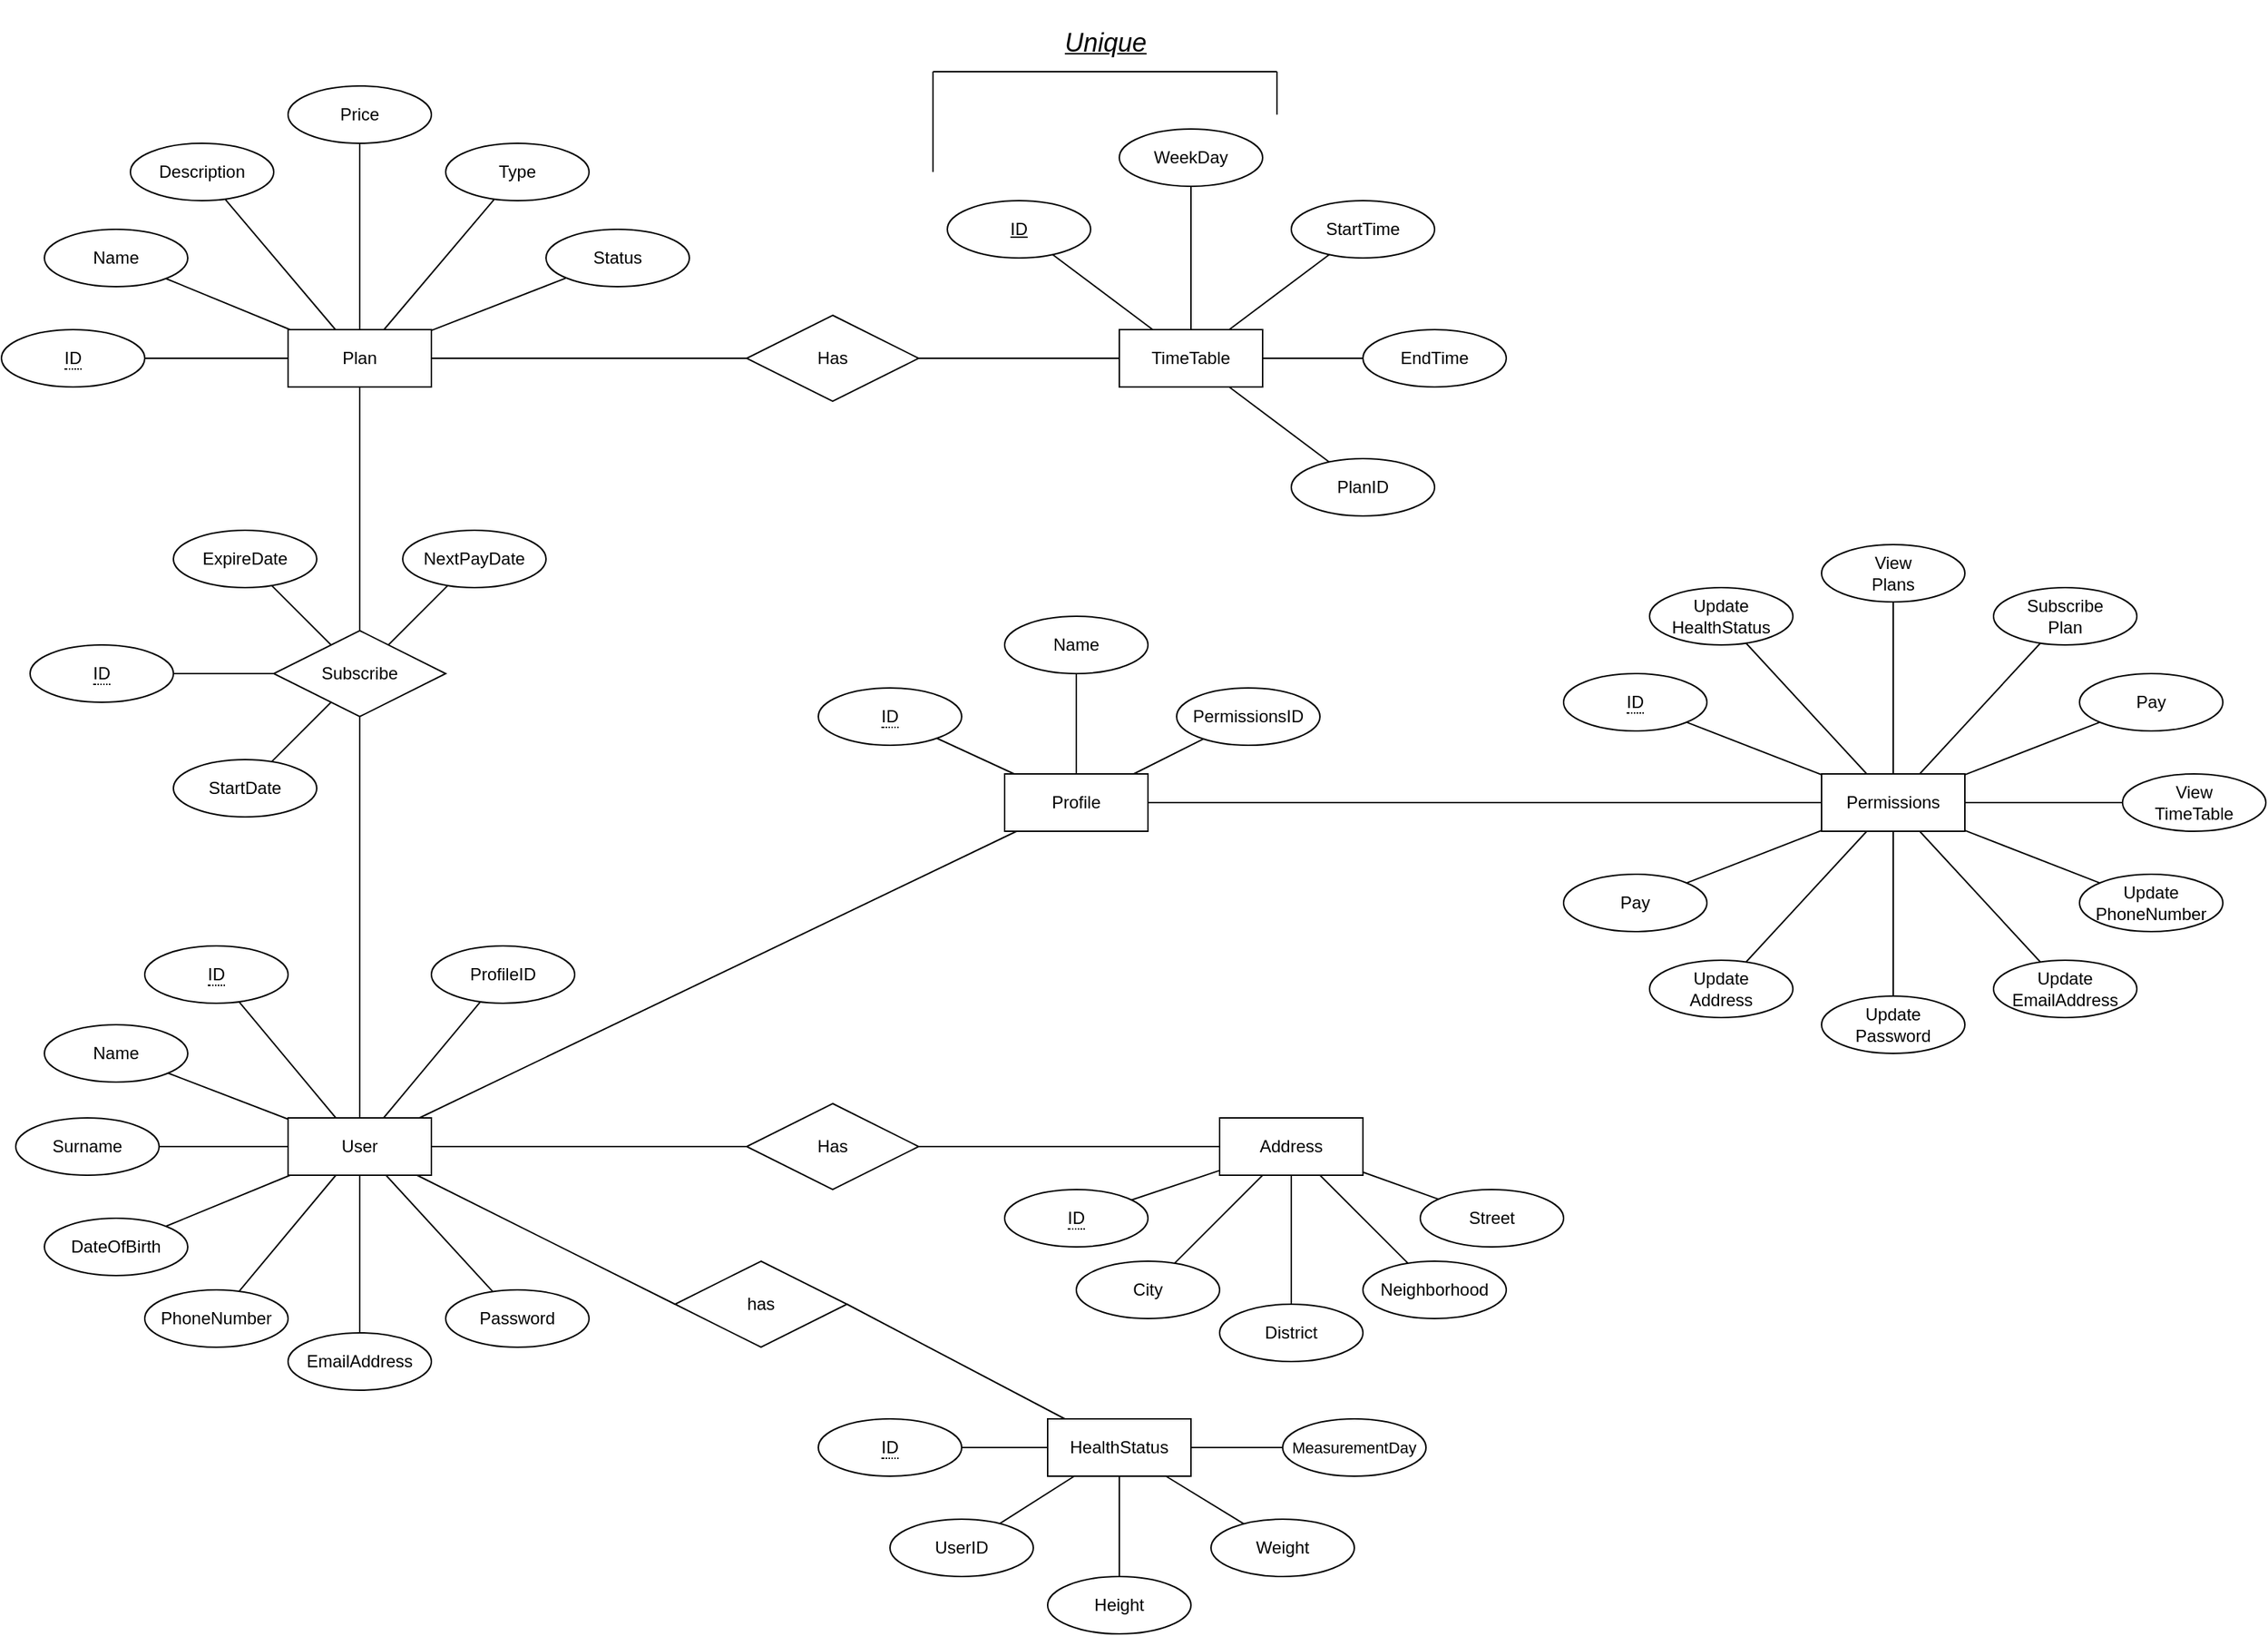 <mxfile version="22.1.5" type="github">
  <diagram name="Page-1" id="OYEd1laLnUiEeWxBfotK">
    <mxGraphModel dx="3790" dy="2680" grid="1" gridSize="10" guides="1" tooltips="1" connect="1" arrows="1" fold="1" page="1" pageScale="1" pageWidth="827" pageHeight="1169" math="0" shadow="0">
      <root>
        <mxCell id="0" />
        <mxCell id="1" parent="0" />
        <mxCell id="ZsojzR8B1eiomDhqGxiO-1" value="User" style="whiteSpace=wrap;html=1;align=center;" parent="1" vertex="1">
          <mxGeometry x="-280" y="630" width="100" height="40" as="geometry" />
        </mxCell>
        <mxCell id="ZsojzR8B1eiomDhqGxiO-2" value="" style="endArrow=none;html=1;rounded=0;" parent="1" source="ZsojzR8B1eiomDhqGxiO-3" target="ZsojzR8B1eiomDhqGxiO-1" edge="1">
          <mxGeometry relative="1" as="geometry">
            <mxPoint x="-340" y="650" as="sourcePoint" />
            <mxPoint x="-190" y="700" as="targetPoint" />
          </mxGeometry>
        </mxCell>
        <mxCell id="ZsojzR8B1eiomDhqGxiO-3" value="&lt;span style=&quot;border-bottom: 1px dotted&quot;&gt;ID&lt;/span&gt;" style="ellipse;whiteSpace=wrap;html=1;align=center;" parent="1" vertex="1">
          <mxGeometry x="-380" y="510" width="100" height="40" as="geometry" />
        </mxCell>
        <mxCell id="ZsojzR8B1eiomDhqGxiO-4" value="Surname" style="ellipse;whiteSpace=wrap;html=1;align=center;" parent="1" vertex="1">
          <mxGeometry x="-470" y="630" width="100" height="40" as="geometry" />
        </mxCell>
        <mxCell id="ZsojzR8B1eiomDhqGxiO-5" value="" style="endArrow=none;html=1;rounded=0;" parent="1" source="ZsojzR8B1eiomDhqGxiO-4" target="ZsojzR8B1eiomDhqGxiO-1" edge="1">
          <mxGeometry relative="1" as="geometry">
            <mxPoint x="-400" y="720" as="sourcePoint" />
            <mxPoint x="-240" y="720" as="targetPoint" />
          </mxGeometry>
        </mxCell>
        <mxCell id="ZsojzR8B1eiomDhqGxiO-6" value="DateOfBirth" style="ellipse;whiteSpace=wrap;html=1;align=center;" parent="1" vertex="1">
          <mxGeometry x="-450" y="700" width="100" height="40" as="geometry" />
        </mxCell>
        <mxCell id="ZsojzR8B1eiomDhqGxiO-7" value="" style="endArrow=none;html=1;rounded=0;" parent="1" source="ZsojzR8B1eiomDhqGxiO-6" target="ZsojzR8B1eiomDhqGxiO-1" edge="1">
          <mxGeometry relative="1" as="geometry">
            <mxPoint x="-304" y="741" as="sourcePoint" />
            <mxPoint x="-255" y="681" as="targetPoint" />
          </mxGeometry>
        </mxCell>
        <mxCell id="ZsojzR8B1eiomDhqGxiO-8" value="EmailAddress" style="ellipse;whiteSpace=wrap;html=1;align=center;" parent="1" vertex="1">
          <mxGeometry x="-280" y="780" width="100" height="40" as="geometry" />
        </mxCell>
        <mxCell id="ZsojzR8B1eiomDhqGxiO-9" value="" style="endArrow=none;html=1;rounded=0;" parent="1" source="ZsojzR8B1eiomDhqGxiO-8" target="ZsojzR8B1eiomDhqGxiO-1" edge="1">
          <mxGeometry relative="1" as="geometry">
            <mxPoint x="-303" y="713" as="sourcePoint" />
            <mxPoint x="-251" y="680" as="targetPoint" />
          </mxGeometry>
        </mxCell>
        <mxCell id="ZsojzR8B1eiomDhqGxiO-10" value="PhoneNumber" style="ellipse;whiteSpace=wrap;html=1;align=center;" parent="1" vertex="1">
          <mxGeometry x="-380" y="750" width="100" height="40" as="geometry" />
        </mxCell>
        <mxCell id="ZsojzR8B1eiomDhqGxiO-11" value="" style="endArrow=none;html=1;rounded=0;" parent="1" source="ZsojzR8B1eiomDhqGxiO-1" target="ZsojzR8B1eiomDhqGxiO-10" edge="1">
          <mxGeometry relative="1" as="geometry">
            <mxPoint x="-170" y="650" as="sourcePoint" />
            <mxPoint x="-110" y="649.89" as="targetPoint" />
          </mxGeometry>
        </mxCell>
        <mxCell id="ZsojzR8B1eiomDhqGxiO-12" value="Name" style="ellipse;whiteSpace=wrap;html=1;align=center;" parent="1" vertex="1">
          <mxGeometry x="-450" y="565" width="100" height="40" as="geometry" />
        </mxCell>
        <mxCell id="ZsojzR8B1eiomDhqGxiO-13" value="" style="endArrow=none;html=1;rounded=0;" parent="1" source="ZsojzR8B1eiomDhqGxiO-12" target="ZsojzR8B1eiomDhqGxiO-1" edge="1">
          <mxGeometry relative="1" as="geometry">
            <mxPoint x="-320" y="660" as="sourcePoint" />
            <mxPoint x="-270" y="660" as="targetPoint" />
          </mxGeometry>
        </mxCell>
        <mxCell id="ZsojzR8B1eiomDhqGxiO-16" value="" style="endArrow=none;html=1;rounded=0;" parent="1" source="ZsojzR8B1eiomDhqGxiO-1" target="ZsojzR8B1eiomDhqGxiO-17" edge="1">
          <mxGeometry relative="1" as="geometry">
            <mxPoint x="-150" y="580" as="sourcePoint" />
            <mxPoint x="50" y="650" as="targetPoint" />
          </mxGeometry>
        </mxCell>
        <mxCell id="ZsojzR8B1eiomDhqGxiO-17" value="Has" style="shape=rhombus;perimeter=rhombusPerimeter;whiteSpace=wrap;html=1;align=center;" parent="1" vertex="1">
          <mxGeometry x="40" y="620" width="120" height="60" as="geometry" />
        </mxCell>
        <mxCell id="ZsojzR8B1eiomDhqGxiO-18" value="Address" style="whiteSpace=wrap;html=1;align=center;" parent="1" vertex="1">
          <mxGeometry x="370" y="630" width="100" height="40" as="geometry" />
        </mxCell>
        <mxCell id="ZsojzR8B1eiomDhqGxiO-19" value="" style="endArrow=none;html=1;rounded=0;" parent="1" source="ZsojzR8B1eiomDhqGxiO-17" target="ZsojzR8B1eiomDhqGxiO-18" edge="1">
          <mxGeometry relative="1" as="geometry">
            <mxPoint x="140" y="650" as="sourcePoint" />
            <mxPoint x="80" y="660" as="targetPoint" />
          </mxGeometry>
        </mxCell>
        <mxCell id="ZsojzR8B1eiomDhqGxiO-20" value="District" style="ellipse;whiteSpace=wrap;html=1;align=center;" parent="1" vertex="1">
          <mxGeometry x="370" y="760" width="100" height="40" as="geometry" />
        </mxCell>
        <mxCell id="ZsojzR8B1eiomDhqGxiO-21" value="Street" style="ellipse;whiteSpace=wrap;html=1;align=center;" parent="1" vertex="1">
          <mxGeometry x="510" y="680" width="100" height="40" as="geometry" />
        </mxCell>
        <mxCell id="ZsojzR8B1eiomDhqGxiO-22" value="City" style="ellipse;whiteSpace=wrap;html=1;align=center;" parent="1" vertex="1">
          <mxGeometry x="270" y="730" width="100" height="40" as="geometry" />
        </mxCell>
        <mxCell id="ZsojzR8B1eiomDhqGxiO-23" value="&lt;span style=&quot;border-bottom: 1px dotted&quot;&gt;ID&lt;/span&gt;" style="ellipse;whiteSpace=wrap;html=1;align=center;" parent="1" vertex="1">
          <mxGeometry x="220" y="680" width="100" height="40" as="geometry" />
        </mxCell>
        <mxCell id="ZsojzR8B1eiomDhqGxiO-24" value="Neighborhood" style="ellipse;whiteSpace=wrap;html=1;align=center;" parent="1" vertex="1">
          <mxGeometry x="470" y="730" width="100" height="40" as="geometry" />
        </mxCell>
        <mxCell id="ZsojzR8B1eiomDhqGxiO-25" value="" style="endArrow=none;html=1;rounded=0;" parent="1" source="ZsojzR8B1eiomDhqGxiO-23" target="ZsojzR8B1eiomDhqGxiO-18" edge="1">
          <mxGeometry relative="1" as="geometry">
            <mxPoint x="200" y="660" as="sourcePoint" />
            <mxPoint x="380" y="660" as="targetPoint" />
          </mxGeometry>
        </mxCell>
        <mxCell id="ZsojzR8B1eiomDhqGxiO-26" value="" style="endArrow=none;html=1;rounded=0;" parent="1" source="ZsojzR8B1eiomDhqGxiO-22" target="ZsojzR8B1eiomDhqGxiO-18" edge="1">
          <mxGeometry relative="1" as="geometry">
            <mxPoint x="319" y="697" as="sourcePoint" />
            <mxPoint x="380" y="677" as="targetPoint" />
          </mxGeometry>
        </mxCell>
        <mxCell id="ZsojzR8B1eiomDhqGxiO-27" value="" style="endArrow=none;html=1;rounded=0;" parent="1" source="ZsojzR8B1eiomDhqGxiO-20" target="ZsojzR8B1eiomDhqGxiO-18" edge="1">
          <mxGeometry relative="1" as="geometry">
            <mxPoint x="349" y="741" as="sourcePoint" />
            <mxPoint x="410" y="680" as="targetPoint" />
          </mxGeometry>
        </mxCell>
        <mxCell id="ZsojzR8B1eiomDhqGxiO-28" value="" style="endArrow=none;html=1;rounded=0;" parent="1" source="ZsojzR8B1eiomDhqGxiO-24" target="ZsojzR8B1eiomDhqGxiO-18" edge="1">
          <mxGeometry relative="1" as="geometry">
            <mxPoint x="430" y="770" as="sourcePoint" />
            <mxPoint x="430" y="680" as="targetPoint" />
          </mxGeometry>
        </mxCell>
        <mxCell id="ZsojzR8B1eiomDhqGxiO-29" value="" style="endArrow=none;html=1;rounded=0;" parent="1" source="ZsojzR8B1eiomDhqGxiO-21" target="ZsojzR8B1eiomDhqGxiO-18" edge="1">
          <mxGeometry relative="1" as="geometry">
            <mxPoint x="520" y="742" as="sourcePoint" />
            <mxPoint x="452" y="680" as="targetPoint" />
          </mxGeometry>
        </mxCell>
        <mxCell id="ZsojzR8B1eiomDhqGxiO-30" value="Subscribe" style="shape=rhombus;perimeter=rhombusPerimeter;whiteSpace=wrap;html=1;align=center;" parent="1" vertex="1">
          <mxGeometry x="-290" y="290" width="120" height="60" as="geometry" />
        </mxCell>
        <mxCell id="ZsojzR8B1eiomDhqGxiO-31" value="" style="endArrow=none;html=1;rounded=0;" parent="1" source="ZsojzR8B1eiomDhqGxiO-1" target="ZsojzR8B1eiomDhqGxiO-30" edge="1">
          <mxGeometry relative="1" as="geometry">
            <mxPoint x="-170" y="660" as="sourcePoint" />
            <mxPoint x="80" y="660" as="targetPoint" />
          </mxGeometry>
        </mxCell>
        <mxCell id="ZsojzR8B1eiomDhqGxiO-32" value="Plan" style="whiteSpace=wrap;html=1;align=center;" parent="1" vertex="1">
          <mxGeometry x="-280" y="80" width="100" height="40" as="geometry" />
        </mxCell>
        <mxCell id="ZsojzR8B1eiomDhqGxiO-33" value="" style="endArrow=none;html=1;rounded=0;" parent="1" source="ZsojzR8B1eiomDhqGxiO-30" target="ZsojzR8B1eiomDhqGxiO-32" edge="1">
          <mxGeometry relative="1" as="geometry">
            <mxPoint x="-120" y="420" as="sourcePoint" />
            <mxPoint x="-220" y="420" as="targetPoint" />
          </mxGeometry>
        </mxCell>
        <mxCell id="ZsojzR8B1eiomDhqGxiO-34" value="&lt;span style=&quot;border-bottom: 1px dotted&quot;&gt;ID&lt;/span&gt;" style="ellipse;whiteSpace=wrap;html=1;align=center;" parent="1" vertex="1">
          <mxGeometry x="-480" y="80" width="100" height="40" as="geometry" />
        </mxCell>
        <mxCell id="ZsojzR8B1eiomDhqGxiO-35" value="" style="endArrow=none;html=1;rounded=0;" parent="1" source="ZsojzR8B1eiomDhqGxiO-34" target="ZsojzR8B1eiomDhqGxiO-32" edge="1">
          <mxGeometry relative="1" as="geometry">
            <mxPoint x="-390" y="660" as="sourcePoint" />
            <mxPoint x="-270" y="660" as="targetPoint" />
          </mxGeometry>
        </mxCell>
        <mxCell id="ZsojzR8B1eiomDhqGxiO-36" value="Name" style="ellipse;whiteSpace=wrap;html=1;align=center;" parent="1" vertex="1">
          <mxGeometry x="-450" y="10" width="100" height="40" as="geometry" />
        </mxCell>
        <mxCell id="ZsojzR8B1eiomDhqGxiO-37" value="" style="endArrow=none;html=1;rounded=0;" parent="1" source="ZsojzR8B1eiomDhqGxiO-36" target="ZsojzR8B1eiomDhqGxiO-32" edge="1">
          <mxGeometry relative="1" as="geometry">
            <mxPoint x="-380" y="110" as="sourcePoint" />
            <mxPoint x="-270" y="110" as="targetPoint" />
          </mxGeometry>
        </mxCell>
        <mxCell id="ZsojzR8B1eiomDhqGxiO-38" value="Description" style="ellipse;whiteSpace=wrap;html=1;align=center;" parent="1" vertex="1">
          <mxGeometry x="-390" y="-50" width="100" height="40" as="geometry" />
        </mxCell>
        <mxCell id="ZsojzR8B1eiomDhqGxiO-39" value="" style="endArrow=none;html=1;rounded=0;" parent="1" source="ZsojzR8B1eiomDhqGxiO-38" target="ZsojzR8B1eiomDhqGxiO-32" edge="1">
          <mxGeometry relative="1" as="geometry">
            <mxPoint x="-358" y="45" as="sourcePoint" />
            <mxPoint x="-263" y="90" as="targetPoint" />
          </mxGeometry>
        </mxCell>
        <mxCell id="ZsojzR8B1eiomDhqGxiO-40" value="Price" style="ellipse;whiteSpace=wrap;html=1;align=center;" parent="1" vertex="1">
          <mxGeometry x="-280" y="-90" width="100" height="40" as="geometry" />
        </mxCell>
        <mxCell id="ZsojzR8B1eiomDhqGxiO-41" value="" style="endArrow=none;html=1;rounded=0;" parent="1" source="ZsojzR8B1eiomDhqGxiO-40" target="ZsojzR8B1eiomDhqGxiO-32" edge="1">
          <mxGeometry relative="1" as="geometry">
            <mxPoint x="-306" y="-11" as="sourcePoint" />
            <mxPoint x="-234" y="90" as="targetPoint" />
          </mxGeometry>
        </mxCell>
        <mxCell id="ZsojzR8B1eiomDhqGxiO-42" value="Type" style="ellipse;whiteSpace=wrap;html=1;align=center;" parent="1" vertex="1">
          <mxGeometry x="-170" y="-50" width="100" height="40" as="geometry" />
        </mxCell>
        <mxCell id="ZsojzR8B1eiomDhqGxiO-43" value="" style="endArrow=none;html=1;rounded=0;" parent="1" source="ZsojzR8B1eiomDhqGxiO-42" target="ZsojzR8B1eiomDhqGxiO-32" edge="1">
          <mxGeometry relative="1" as="geometry">
            <mxPoint x="-220" y="-40" as="sourcePoint" />
            <mxPoint x="-220" y="90" as="targetPoint" />
          </mxGeometry>
        </mxCell>
        <mxCell id="ZsojzR8B1eiomDhqGxiO-44" value="&lt;span style=&quot;border-bottom: 1px dotted&quot;&gt;ID&lt;/span&gt;" style="ellipse;whiteSpace=wrap;html=1;align=center;" parent="1" vertex="1">
          <mxGeometry x="-460" y="300" width="100" height="40" as="geometry" />
        </mxCell>
        <mxCell id="ZsojzR8B1eiomDhqGxiO-45" value="" style="endArrow=none;html=1;rounded=0;" parent="1" source="ZsojzR8B1eiomDhqGxiO-44" target="ZsojzR8B1eiomDhqGxiO-30" edge="1">
          <mxGeometry relative="1" as="geometry">
            <mxPoint x="-370" y="50" as="sourcePoint" />
            <mxPoint x="-270" y="50" as="targetPoint" />
          </mxGeometry>
        </mxCell>
        <mxCell id="ZsojzR8B1eiomDhqGxiO-46" value="StartDate" style="ellipse;whiteSpace=wrap;html=1;align=center;" parent="1" vertex="1">
          <mxGeometry x="-360" y="380" width="100" height="40" as="geometry" />
        </mxCell>
        <mxCell id="ZsojzR8B1eiomDhqGxiO-47" value="" style="endArrow=none;html=1;rounded=0;" parent="1" source="ZsojzR8B1eiomDhqGxiO-46" target="ZsojzR8B1eiomDhqGxiO-30" edge="1">
          <mxGeometry relative="1" as="geometry">
            <mxPoint x="-370" y="330" as="sourcePoint" />
            <mxPoint x="-280" y="330" as="targetPoint" />
          </mxGeometry>
        </mxCell>
        <mxCell id="ZsojzR8B1eiomDhqGxiO-48" value="ExpireDate" style="ellipse;whiteSpace=wrap;html=1;align=center;" parent="1" vertex="1">
          <mxGeometry x="-360" y="220" width="100" height="40" as="geometry" />
        </mxCell>
        <mxCell id="ZsojzR8B1eiomDhqGxiO-49" value="" style="endArrow=none;html=1;rounded=0;" parent="1" source="ZsojzR8B1eiomDhqGxiO-48" target="ZsojzR8B1eiomDhqGxiO-30" edge="1">
          <mxGeometry relative="1" as="geometry">
            <mxPoint x="-318" y="412" as="sourcePoint" />
            <mxPoint x="-242" y="349" as="targetPoint" />
          </mxGeometry>
        </mxCell>
        <mxCell id="ZsojzR8B1eiomDhqGxiO-50" value="Status" style="ellipse;whiteSpace=wrap;html=1;align=center;" parent="1" vertex="1">
          <mxGeometry x="-100" y="10" width="100" height="40" as="geometry" />
        </mxCell>
        <mxCell id="ZsojzR8B1eiomDhqGxiO-51" value="" style="endArrow=none;html=1;rounded=0;" parent="1" source="ZsojzR8B1eiomDhqGxiO-50" target="ZsojzR8B1eiomDhqGxiO-32" edge="1">
          <mxGeometry relative="1" as="geometry">
            <mxPoint x="-126" y="-1" as="sourcePoint" />
            <mxPoint x="-203" y="90" as="targetPoint" />
          </mxGeometry>
        </mxCell>
        <mxCell id="ZsojzR8B1eiomDhqGxiO-52" value="NextPayDate" style="ellipse;whiteSpace=wrap;html=1;align=center;" parent="1" vertex="1">
          <mxGeometry x="-200" y="220" width="100" height="40" as="geometry" />
        </mxCell>
        <mxCell id="ZsojzR8B1eiomDhqGxiO-55" value="" style="endArrow=none;html=1;rounded=0;" parent="1" source="ZsojzR8B1eiomDhqGxiO-52" target="ZsojzR8B1eiomDhqGxiO-30" edge="1">
          <mxGeometry relative="1" as="geometry">
            <mxPoint x="-122" y="412" as="sourcePoint" />
            <mxPoint x="-197" y="349" as="targetPoint" />
          </mxGeometry>
        </mxCell>
        <mxCell id="25VC9tN5_Tj0nI5pvOWB-1" value="TimeTable" style="whiteSpace=wrap;html=1;align=center;" parent="1" vertex="1">
          <mxGeometry x="300" y="80" width="100" height="40" as="geometry" />
        </mxCell>
        <mxCell id="25VC9tN5_Tj0nI5pvOWB-8" value="EndTime" style="ellipse;whiteSpace=wrap;html=1;align=center;" parent="1" vertex="1">
          <mxGeometry x="470" y="80" width="100" height="40" as="geometry" />
        </mxCell>
        <mxCell id="25VC9tN5_Tj0nI5pvOWB-10" value="" style="endArrow=none;html=1;rounded=0;" parent="1" source="25VC9tN5_Tj0nI5pvOWB-8" target="25VC9tN5_Tj0nI5pvOWB-1" edge="1">
          <mxGeometry relative="1" as="geometry">
            <mxPoint x="520" y="110" as="sourcePoint" />
            <mxPoint x="410" y="110" as="targetPoint" />
          </mxGeometry>
        </mxCell>
        <mxCell id="25VC9tN5_Tj0nI5pvOWB-13" value="StartTime" style="ellipse;whiteSpace=wrap;html=1;align=center;" parent="1" vertex="1">
          <mxGeometry x="420" y="-10" width="100" height="40" as="geometry" />
        </mxCell>
        <mxCell id="25VC9tN5_Tj0nI5pvOWB-14" value="" style="endArrow=none;html=1;rounded=0;" parent="1" source="25VC9tN5_Tj0nI5pvOWB-13" target="25VC9tN5_Tj0nI5pvOWB-1" edge="1">
          <mxGeometry relative="1" as="geometry">
            <mxPoint x="504" y="54" as="sourcePoint" />
            <mxPoint x="410" y="91" as="targetPoint" />
          </mxGeometry>
        </mxCell>
        <mxCell id="25VC9tN5_Tj0nI5pvOWB-17" value="Has" style="shape=rhombus;perimeter=rhombusPerimeter;whiteSpace=wrap;html=1;align=center;" parent="1" vertex="1">
          <mxGeometry x="40" y="70" width="120" height="60" as="geometry" />
        </mxCell>
        <mxCell id="25VC9tN5_Tj0nI5pvOWB-18" value="" style="endArrow=none;html=1;rounded=0;" parent="1" source="25VC9tN5_Tj0nI5pvOWB-17" target="ZsojzR8B1eiomDhqGxiO-32" edge="1">
          <mxGeometry relative="1" as="geometry">
            <mxPoint x="-76" y="54" as="sourcePoint" />
            <mxPoint x="-170" y="91" as="targetPoint" />
          </mxGeometry>
        </mxCell>
        <mxCell id="25VC9tN5_Tj0nI5pvOWB-19" value="" style="endArrow=none;html=1;rounded=0;" parent="1" source="25VC9tN5_Tj0nI5pvOWB-1" target="25VC9tN5_Tj0nI5pvOWB-17" edge="1">
          <mxGeometry relative="1" as="geometry">
            <mxPoint x="40" y="110" as="sourcePoint" />
            <mxPoint x="140" y="100" as="targetPoint" />
          </mxGeometry>
        </mxCell>
        <mxCell id="25VC9tN5_Tj0nI5pvOWB-23" value="WeekDay" style="ellipse;whiteSpace=wrap;html=1;align=center;" parent="1" vertex="1">
          <mxGeometry x="300" y="-60" width="100" height="40" as="geometry" />
        </mxCell>
        <mxCell id="25VC9tN5_Tj0nI5pvOWB-25" value="&lt;u&gt;ID&lt;/u&gt;" style="ellipse;whiteSpace=wrap;html=1;align=center;" parent="1" vertex="1">
          <mxGeometry x="180" y="-10" width="100" height="40" as="geometry" />
        </mxCell>
        <mxCell id="25VC9tN5_Tj0nI5pvOWB-28" value="" style="endArrow=none;html=1;rounded=0;" parent="1" source="25VC9tN5_Tj0nI5pvOWB-25" target="25VC9tN5_Tj0nI5pvOWB-1" edge="1">
          <mxGeometry relative="1" as="geometry">
            <mxPoint x="458" y="28" as="sourcePoint" />
            <mxPoint x="384" y="90" as="targetPoint" />
          </mxGeometry>
        </mxCell>
        <mxCell id="25VC9tN5_Tj0nI5pvOWB-29" value="" style="endArrow=none;html=1;rounded=0;" parent="1" source="25VC9tN5_Tj0nI5pvOWB-23" target="25VC9tN5_Tj0nI5pvOWB-1" edge="1">
          <mxGeometry relative="1" as="geometry">
            <mxPoint x="458" y="28" as="sourcePoint" />
            <mxPoint x="384" y="90" as="targetPoint" />
          </mxGeometry>
        </mxCell>
        <mxCell id="25VC9tN5_Tj0nI5pvOWB-30" value="has" style="shape=rhombus;perimeter=rhombusPerimeter;whiteSpace=wrap;html=1;align=center;" parent="1" vertex="1">
          <mxGeometry x="-10" y="730" width="120" height="60" as="geometry" />
        </mxCell>
        <mxCell id="25VC9tN5_Tj0nI5pvOWB-31" value="" style="endArrow=none;html=1;rounded=0;entryX=0;entryY=0.5;entryDx=0;entryDy=0;" parent="1" source="ZsojzR8B1eiomDhqGxiO-1" target="25VC9tN5_Tj0nI5pvOWB-30" edge="1">
          <mxGeometry relative="1" as="geometry">
            <mxPoint x="-170" y="660" as="sourcePoint" />
            <mxPoint x="80" y="660" as="targetPoint" />
          </mxGeometry>
        </mxCell>
        <mxCell id="25VC9tN5_Tj0nI5pvOWB-32" value="" style="endArrow=none;html=1;rounded=0;exitX=1;exitY=0.5;exitDx=0;exitDy=0;" parent="1" source="25VC9tN5_Tj0nI5pvOWB-30" target="25VC9tN5_Tj0nI5pvOWB-33" edge="1">
          <mxGeometry relative="1" as="geometry">
            <mxPoint x="-191" y="680" as="sourcePoint" />
            <mxPoint x="230" y="890" as="targetPoint" />
          </mxGeometry>
        </mxCell>
        <mxCell id="25VC9tN5_Tj0nI5pvOWB-33" value="HealthStatus" style="whiteSpace=wrap;html=1;align=center;" parent="1" vertex="1">
          <mxGeometry x="250" y="840" width="100" height="40" as="geometry" />
        </mxCell>
        <mxCell id="25VC9tN5_Tj0nI5pvOWB-34" value="&lt;span style=&quot;border-bottom: 1px dotted&quot;&gt;ID&lt;/span&gt;" style="ellipse;whiteSpace=wrap;html=1;align=center;" parent="1" vertex="1">
          <mxGeometry x="90" y="840" width="100" height="40" as="geometry" />
        </mxCell>
        <mxCell id="25VC9tN5_Tj0nI5pvOWB-35" value="" style="endArrow=none;html=1;rounded=0;" parent="1" edge="1">
          <mxGeometry width="50" height="50" relative="1" as="geometry">
            <mxPoint x="170" y="-30" as="sourcePoint" />
            <mxPoint x="170" y="-100" as="targetPoint" />
          </mxGeometry>
        </mxCell>
        <mxCell id="25VC9tN5_Tj0nI5pvOWB-36" value="" style="endArrow=none;html=1;rounded=0;" parent="1" edge="1">
          <mxGeometry width="50" height="50" relative="1" as="geometry">
            <mxPoint x="170" y="-100" as="sourcePoint" />
            <mxPoint x="410" y="-100" as="targetPoint" />
            <Array as="points">
              <mxPoint x="294" y="-100" />
            </Array>
          </mxGeometry>
        </mxCell>
        <mxCell id="25VC9tN5_Tj0nI5pvOWB-37" value="" style="endArrow=none;html=1;rounded=0;" parent="1" edge="1">
          <mxGeometry width="50" height="50" relative="1" as="geometry">
            <mxPoint x="410" y="-70" as="sourcePoint" />
            <mxPoint x="410" y="-100" as="targetPoint" />
          </mxGeometry>
        </mxCell>
        <mxCell id="25VC9tN5_Tj0nI5pvOWB-39" value="&lt;h2&gt;&lt;span style=&quot;font-weight: normal;&quot;&gt;&lt;i&gt;&lt;u&gt;Unique&lt;/u&gt;&lt;/i&gt;&lt;/span&gt;&lt;/h2&gt;" style="text;html=1;align=center;verticalAlign=middle;resizable=0;points=[];autosize=1;strokeColor=none;fillColor=none;" parent="1" vertex="1">
          <mxGeometry x="250" y="-150" width="80" height="60" as="geometry" />
        </mxCell>
        <mxCell id="25VC9tN5_Tj0nI5pvOWB-40" value="Height" style="ellipse;whiteSpace=wrap;html=1;align=center;" parent="1" vertex="1">
          <mxGeometry x="250" y="950" width="100" height="40" as="geometry" />
        </mxCell>
        <mxCell id="25VC9tN5_Tj0nI5pvOWB-41" value="" style="endArrow=none;html=1;rounded=0;" parent="1" source="25VC9tN5_Tj0nI5pvOWB-34" target="25VC9tN5_Tj0nI5pvOWB-33" edge="1">
          <mxGeometry relative="1" as="geometry">
            <mxPoint x="150" y="760" as="sourcePoint" />
            <mxPoint x="281" y="850" as="targetPoint" />
          </mxGeometry>
        </mxCell>
        <mxCell id="25VC9tN5_Tj0nI5pvOWB-42" value="" style="endArrow=none;html=1;rounded=0;" parent="1" source="25VC9tN5_Tj0nI5pvOWB-40" target="25VC9tN5_Tj0nI5pvOWB-33" edge="1">
          <mxGeometry relative="1" as="geometry">
            <mxPoint x="210" y="870" as="sourcePoint" />
            <mxPoint x="260" y="870" as="targetPoint" />
          </mxGeometry>
        </mxCell>
        <mxCell id="25VC9tN5_Tj0nI5pvOWB-43" value="Weight" style="ellipse;whiteSpace=wrap;html=1;align=center;" parent="1" vertex="1">
          <mxGeometry x="364" y="910" width="100" height="40" as="geometry" />
        </mxCell>
        <mxCell id="25VC9tN5_Tj0nI5pvOWB-44" value="" style="endArrow=none;html=1;rounded=0;" parent="1" source="25VC9tN5_Tj0nI5pvOWB-43" target="25VC9tN5_Tj0nI5pvOWB-33" edge="1">
          <mxGeometry relative="1" as="geometry">
            <mxPoint x="227" y="923" as="sourcePoint" />
            <mxPoint x="279" y="890" as="targetPoint" />
          </mxGeometry>
        </mxCell>
        <mxCell id="25VC9tN5_Tj0nI5pvOWB-66" value="PlanID" style="ellipse;whiteSpace=wrap;html=1;align=center;" parent="1" vertex="1">
          <mxGeometry x="420" y="170" width="100" height="40" as="geometry" />
        </mxCell>
        <mxCell id="25VC9tN5_Tj0nI5pvOWB-67" value="" style="endArrow=none;html=1;rounded=0;" parent="1" source="25VC9tN5_Tj0nI5pvOWB-1" target="25VC9tN5_Tj0nI5pvOWB-66" edge="1">
          <mxGeometry relative="1" as="geometry">
            <mxPoint x="264" y="38" as="sourcePoint" />
            <mxPoint x="333" y="90" as="targetPoint" />
          </mxGeometry>
        </mxCell>
        <mxCell id="bBlCwmy4jRDcRRGQVFYw-1" style="edgeStyle=orthogonalEdgeStyle;rounded=0;orthogonalLoop=1;jettySize=auto;html=1;exitX=0.5;exitY=1;exitDx=0;exitDy=0;" edge="1" parent="1" source="ZsojzR8B1eiomDhqGxiO-8" target="ZsojzR8B1eiomDhqGxiO-8">
          <mxGeometry relative="1" as="geometry" />
        </mxCell>
        <mxCell id="bBlCwmy4jRDcRRGQVFYw-3" value="UserID" style="ellipse;whiteSpace=wrap;html=1;align=center;" vertex="1" parent="1">
          <mxGeometry x="140" y="910" width="100" height="40" as="geometry" />
        </mxCell>
        <mxCell id="bBlCwmy4jRDcRRGQVFYw-4" value="" style="endArrow=none;html=1;rounded=0;" edge="1" parent="1" source="bBlCwmy4jRDcRRGQVFYw-3" target="25VC9tN5_Tj0nI5pvOWB-33">
          <mxGeometry relative="1" as="geometry">
            <mxPoint x="217" y="883" as="sourcePoint" />
            <mxPoint x="260" y="877" as="targetPoint" />
          </mxGeometry>
        </mxCell>
        <mxCell id="bBlCwmy4jRDcRRGQVFYw-5" value="&lt;p style=&quot;line-height: 120%; font-size: 11px;&quot;&gt;&lt;font style=&quot;font-size: 11px;&quot;&gt;MeasurementDay&lt;/font&gt;&lt;/p&gt;" style="ellipse;whiteSpace=wrap;html=1;align=center;" vertex="1" parent="1">
          <mxGeometry x="414" y="840" width="100" height="40" as="geometry" />
        </mxCell>
        <mxCell id="bBlCwmy4jRDcRRGQVFYw-6" value="" style="endArrow=none;html=1;rounded=0;" edge="1" parent="1" source="25VC9tN5_Tj0nI5pvOWB-33" target="bBlCwmy4jRDcRRGQVFYw-5">
          <mxGeometry relative="1" as="geometry">
            <mxPoint x="200" y="870" as="sourcePoint" />
            <mxPoint x="260" y="870" as="targetPoint" />
          </mxGeometry>
        </mxCell>
        <mxCell id="bBlCwmy4jRDcRRGQVFYw-51" value="Password" style="ellipse;whiteSpace=wrap;html=1;align=center;" vertex="1" parent="1">
          <mxGeometry x="-170" y="750" width="100" height="40" as="geometry" />
        </mxCell>
        <mxCell id="bBlCwmy4jRDcRRGQVFYw-52" value="" style="endArrow=none;html=1;rounded=0;" edge="1" parent="1" source="bBlCwmy4jRDcRRGQVFYw-51" target="ZsojzR8B1eiomDhqGxiO-1">
          <mxGeometry relative="1" as="geometry">
            <mxPoint x="-273" y="800" as="sourcePoint" />
            <mxPoint x="-227" y="680" as="targetPoint" />
          </mxGeometry>
        </mxCell>
        <mxCell id="bBlCwmy4jRDcRRGQVFYw-59" value="Permissions" style="whiteSpace=wrap;html=1;align=center;" vertex="1" parent="1">
          <mxGeometry x="790" y="390" width="100" height="40" as="geometry" />
        </mxCell>
        <mxCell id="bBlCwmy4jRDcRRGQVFYw-60" value="" style="endArrow=none;html=1;rounded=0;" edge="1" parent="1" source="ZsojzR8B1eiomDhqGxiO-1" target="bBlCwmy4jRDcRRGQVFYw-91">
          <mxGeometry relative="1" as="geometry">
            <mxPoint x="-220" y="640" as="sourcePoint" />
            <mxPoint x="190" y="440" as="targetPoint" />
          </mxGeometry>
        </mxCell>
        <mxCell id="bBlCwmy4jRDcRRGQVFYw-61" value="&lt;span style=&quot;border-bottom: 1px dotted&quot;&gt;ID&lt;/span&gt;" style="ellipse;whiteSpace=wrap;html=1;align=center;" vertex="1" parent="1">
          <mxGeometry x="610" y="320" width="100" height="40" as="geometry" />
        </mxCell>
        <mxCell id="bBlCwmy4jRDcRRGQVFYw-63" value="" style="endArrow=none;html=1;rounded=0;" edge="1" parent="1" source="bBlCwmy4jRDcRRGQVFYw-61" target="bBlCwmy4jRDcRRGQVFYw-59">
          <mxGeometry relative="1" as="geometry">
            <mxPoint x="350" y="580" as="sourcePoint" />
            <mxPoint x="399" y="670" as="targetPoint" />
          </mxGeometry>
        </mxCell>
        <mxCell id="bBlCwmy4jRDcRRGQVFYw-66" value="Update&lt;br&gt;HealthStatus" style="ellipse;whiteSpace=wrap;html=1;align=center;" vertex="1" parent="1">
          <mxGeometry x="670" y="260" width="100" height="40" as="geometry" />
        </mxCell>
        <mxCell id="bBlCwmy4jRDcRRGQVFYw-67" value="" style="endArrow=none;html=1;rounded=0;" edge="1" parent="1" source="bBlCwmy4jRDcRRGQVFYw-66" target="bBlCwmy4jRDcRRGQVFYw-59">
          <mxGeometry relative="1" as="geometry">
            <mxPoint x="764" y="358" as="sourcePoint" />
            <mxPoint x="823" y="400" as="targetPoint" />
          </mxGeometry>
        </mxCell>
        <mxCell id="bBlCwmy4jRDcRRGQVFYw-69" value="View&lt;br&gt;Plans" style="ellipse;whiteSpace=wrap;html=1;align=center;" vertex="1" parent="1">
          <mxGeometry x="790" y="230" width="100" height="40" as="geometry" />
        </mxCell>
        <mxCell id="bBlCwmy4jRDcRRGQVFYw-70" value="" style="endArrow=none;html=1;rounded=0;" edge="1" parent="1" source="bBlCwmy4jRDcRRGQVFYw-69" target="bBlCwmy4jRDcRRGQVFYw-59">
          <mxGeometry relative="1" as="geometry">
            <mxPoint x="850" y="300" as="sourcePoint" />
            <mxPoint x="850" y="400" as="targetPoint" />
          </mxGeometry>
        </mxCell>
        <mxCell id="bBlCwmy4jRDcRRGQVFYw-71" value="Subscribe&lt;br&gt;Plan" style="ellipse;whiteSpace=wrap;html=1;align=center;" vertex="1" parent="1">
          <mxGeometry x="910" y="260" width="100" height="40" as="geometry" />
        </mxCell>
        <mxCell id="bBlCwmy4jRDcRRGQVFYw-72" value="" style="endArrow=none;html=1;rounded=0;" edge="1" parent="1" source="bBlCwmy4jRDcRRGQVFYw-71" target="bBlCwmy4jRDcRRGQVFYw-59">
          <mxGeometry relative="1" as="geometry">
            <mxPoint x="766" y="319" as="sourcePoint" />
            <mxPoint x="840" y="400" as="targetPoint" />
          </mxGeometry>
        </mxCell>
        <mxCell id="bBlCwmy4jRDcRRGQVFYw-73" value="View&lt;br&gt;TimeTable" style="ellipse;whiteSpace=wrap;html=1;align=center;" vertex="1" parent="1">
          <mxGeometry x="1000" y="390" width="100" height="40" as="geometry" />
        </mxCell>
        <mxCell id="bBlCwmy4jRDcRRGQVFYw-74" value="" style="endArrow=none;html=1;rounded=0;" edge="1" parent="1" source="bBlCwmy4jRDcRRGQVFYw-73" target="bBlCwmy4jRDcRRGQVFYw-59">
          <mxGeometry relative="1" as="geometry">
            <mxPoint x="850" y="280" as="sourcePoint" />
            <mxPoint x="850" y="400" as="targetPoint" />
          </mxGeometry>
        </mxCell>
        <mxCell id="bBlCwmy4jRDcRRGQVFYw-75" value="Pay" style="ellipse;whiteSpace=wrap;html=1;align=center;" vertex="1" parent="1">
          <mxGeometry x="970" y="320" width="100" height="40" as="geometry" />
        </mxCell>
        <mxCell id="bBlCwmy4jRDcRRGQVFYw-79" value="" style="endArrow=none;html=1;rounded=0;" edge="1" parent="1" source="bBlCwmy4jRDcRRGQVFYw-75" target="bBlCwmy4jRDcRRGQVFYw-59">
          <mxGeometry relative="1" as="geometry">
            <mxPoint x="968" y="374" as="sourcePoint" />
            <mxPoint x="900" y="401" as="targetPoint" />
          </mxGeometry>
        </mxCell>
        <mxCell id="bBlCwmy4jRDcRRGQVFYw-80" value="ProfileID" style="ellipse;whiteSpace=wrap;html=1;align=center;" vertex="1" parent="1">
          <mxGeometry x="-180" y="510" width="100" height="40" as="geometry" />
        </mxCell>
        <mxCell id="bBlCwmy4jRDcRRGQVFYw-81" value="" style="endArrow=none;html=1;rounded=0;" edge="1" parent="1" source="bBlCwmy4jRDcRRGQVFYw-80" target="ZsojzR8B1eiomDhqGxiO-1">
          <mxGeometry relative="1" as="geometry">
            <mxPoint x="-304" y="559" as="sourcePoint" />
            <mxPoint x="-237" y="640" as="targetPoint" />
          </mxGeometry>
        </mxCell>
        <mxCell id="bBlCwmy4jRDcRRGQVFYw-82" value="Update&lt;br&gt;PhoneNumber" style="ellipse;whiteSpace=wrap;html=1;align=center;" vertex="1" parent="1">
          <mxGeometry x="970" y="460" width="100" height="40" as="geometry" />
        </mxCell>
        <mxCell id="bBlCwmy4jRDcRRGQVFYw-84" value="" style="endArrow=none;html=1;rounded=0;" edge="1" parent="1" source="bBlCwmy4jRDcRRGQVFYw-82" target="bBlCwmy4jRDcRRGQVFYw-59">
          <mxGeometry relative="1" as="geometry">
            <mxPoint x="730" y="420" as="sourcePoint" />
            <mxPoint x="810" y="420" as="targetPoint" />
          </mxGeometry>
        </mxCell>
        <mxCell id="bBlCwmy4jRDcRRGQVFYw-86" value="Update&lt;br&gt;EmailAddress" style="ellipse;whiteSpace=wrap;html=1;align=center;" vertex="1" parent="1">
          <mxGeometry x="910" y="520" width="100" height="40" as="geometry" />
        </mxCell>
        <mxCell id="bBlCwmy4jRDcRRGQVFYw-87" value="" style="endArrow=none;html=1;rounded=0;" edge="1" parent="1" source="bBlCwmy4jRDcRRGQVFYw-86" target="bBlCwmy4jRDcRRGQVFYw-59">
          <mxGeometry relative="1" as="geometry">
            <mxPoint x="1030" y="420" as="sourcePoint" />
            <mxPoint x="900" y="420" as="targetPoint" />
          </mxGeometry>
        </mxCell>
        <mxCell id="bBlCwmy4jRDcRRGQVFYw-89" value="Update&lt;br&gt;Password" style="ellipse;whiteSpace=wrap;html=1;align=center;" vertex="1" parent="1">
          <mxGeometry x="790" y="545" width="100" height="40" as="geometry" />
        </mxCell>
        <mxCell id="bBlCwmy4jRDcRRGQVFYw-90" value="" style="endArrow=none;html=1;rounded=0;" edge="1" parent="1" source="bBlCwmy4jRDcRRGQVFYw-89" target="bBlCwmy4jRDcRRGQVFYw-59">
          <mxGeometry relative="1" as="geometry">
            <mxPoint x="994" y="476" as="sourcePoint" />
            <mxPoint x="900" y="439" as="targetPoint" />
          </mxGeometry>
        </mxCell>
        <mxCell id="bBlCwmy4jRDcRRGQVFYw-91" value="Profile" style="whiteSpace=wrap;html=1;align=center;" vertex="1" parent="1">
          <mxGeometry x="220" y="390" width="100" height="40" as="geometry" />
        </mxCell>
        <mxCell id="bBlCwmy4jRDcRRGQVFYw-93" value="&lt;span style=&quot;border-bottom: 1px dotted&quot;&gt;ID&lt;/span&gt;" style="ellipse;whiteSpace=wrap;html=1;align=center;" vertex="1" parent="1">
          <mxGeometry x="90" y="330" width="100" height="40" as="geometry" />
        </mxCell>
        <mxCell id="bBlCwmy4jRDcRRGQVFYw-94" value="" style="endArrow=none;html=1;rounded=0;" edge="1" parent="1" source="bBlCwmy4jRDcRRGQVFYw-93" target="bBlCwmy4jRDcRRGQVFYw-91">
          <mxGeometry relative="1" as="geometry">
            <mxPoint x="-175" y="620" as="sourcePoint" />
            <mxPoint x="235" y="440" as="targetPoint" />
          </mxGeometry>
        </mxCell>
        <mxCell id="bBlCwmy4jRDcRRGQVFYw-95" value="Name" style="ellipse;whiteSpace=wrap;html=1;align=center;" vertex="1" parent="1">
          <mxGeometry x="220" y="280" width="100" height="40" as="geometry" />
        </mxCell>
        <mxCell id="bBlCwmy4jRDcRRGQVFYw-96" value="" style="endArrow=none;html=1;rounded=0;" edge="1" parent="1" source="bBlCwmy4jRDcRRGQVFYw-95" target="bBlCwmy4jRDcRRGQVFYw-91">
          <mxGeometry relative="1" as="geometry">
            <mxPoint x="186" y="357" as="sourcePoint" />
            <mxPoint x="250" y="400" as="targetPoint" />
          </mxGeometry>
        </mxCell>
        <mxCell id="bBlCwmy4jRDcRRGQVFYw-97" value="PermissionsID" style="ellipse;whiteSpace=wrap;html=1;align=center;" vertex="1" parent="1">
          <mxGeometry x="340" y="330" width="100" height="40" as="geometry" />
        </mxCell>
        <mxCell id="bBlCwmy4jRDcRRGQVFYw-98" value="" style="endArrow=none;html=1;rounded=0;" edge="1" parent="1" source="bBlCwmy4jRDcRRGQVFYw-97" target="bBlCwmy4jRDcRRGQVFYw-91">
          <mxGeometry relative="1" as="geometry">
            <mxPoint x="186" y="357" as="sourcePoint" />
            <mxPoint x="250" y="400" as="targetPoint" />
          </mxGeometry>
        </mxCell>
        <mxCell id="bBlCwmy4jRDcRRGQVFYw-99" value="" style="endArrow=none;html=1;rounded=0;" edge="1" parent="1" source="bBlCwmy4jRDcRRGQVFYw-59" target="bBlCwmy4jRDcRRGQVFYw-91">
          <mxGeometry relative="1" as="geometry">
            <mxPoint x="160" y="440" as="sourcePoint" />
            <mxPoint x="240" y="440" as="targetPoint" />
          </mxGeometry>
        </mxCell>
        <mxCell id="bBlCwmy4jRDcRRGQVFYw-100" value="Update&lt;br&gt;Address" style="ellipse;whiteSpace=wrap;html=1;align=center;" vertex="1" parent="1">
          <mxGeometry x="670" y="520" width="100" height="40" as="geometry" />
        </mxCell>
        <mxCell id="bBlCwmy4jRDcRRGQVFYw-101" value="" style="endArrow=none;html=1;rounded=0;" edge="1" parent="1" source="bBlCwmy4jRDcRRGQVFYw-100" target="bBlCwmy4jRDcRRGQVFYw-59">
          <mxGeometry relative="1" as="geometry">
            <mxPoint x="953" y="531" as="sourcePoint" />
            <mxPoint x="868" y="440" as="targetPoint" />
          </mxGeometry>
        </mxCell>
        <mxCell id="bBlCwmy4jRDcRRGQVFYw-102" value="Pay" style="ellipse;whiteSpace=wrap;html=1;align=center;" vertex="1" parent="1">
          <mxGeometry x="610" y="460" width="100" height="40" as="geometry" />
        </mxCell>
        <mxCell id="bBlCwmy4jRDcRRGQVFYw-103" value="" style="endArrow=none;html=1;rounded=0;" edge="1" parent="1" source="bBlCwmy4jRDcRRGQVFYw-102" target="bBlCwmy4jRDcRRGQVFYw-59">
          <mxGeometry relative="1" as="geometry">
            <mxPoint x="706" y="364" as="sourcePoint" />
            <mxPoint x="800" y="401" as="targetPoint" />
          </mxGeometry>
        </mxCell>
      </root>
    </mxGraphModel>
  </diagram>
</mxfile>
